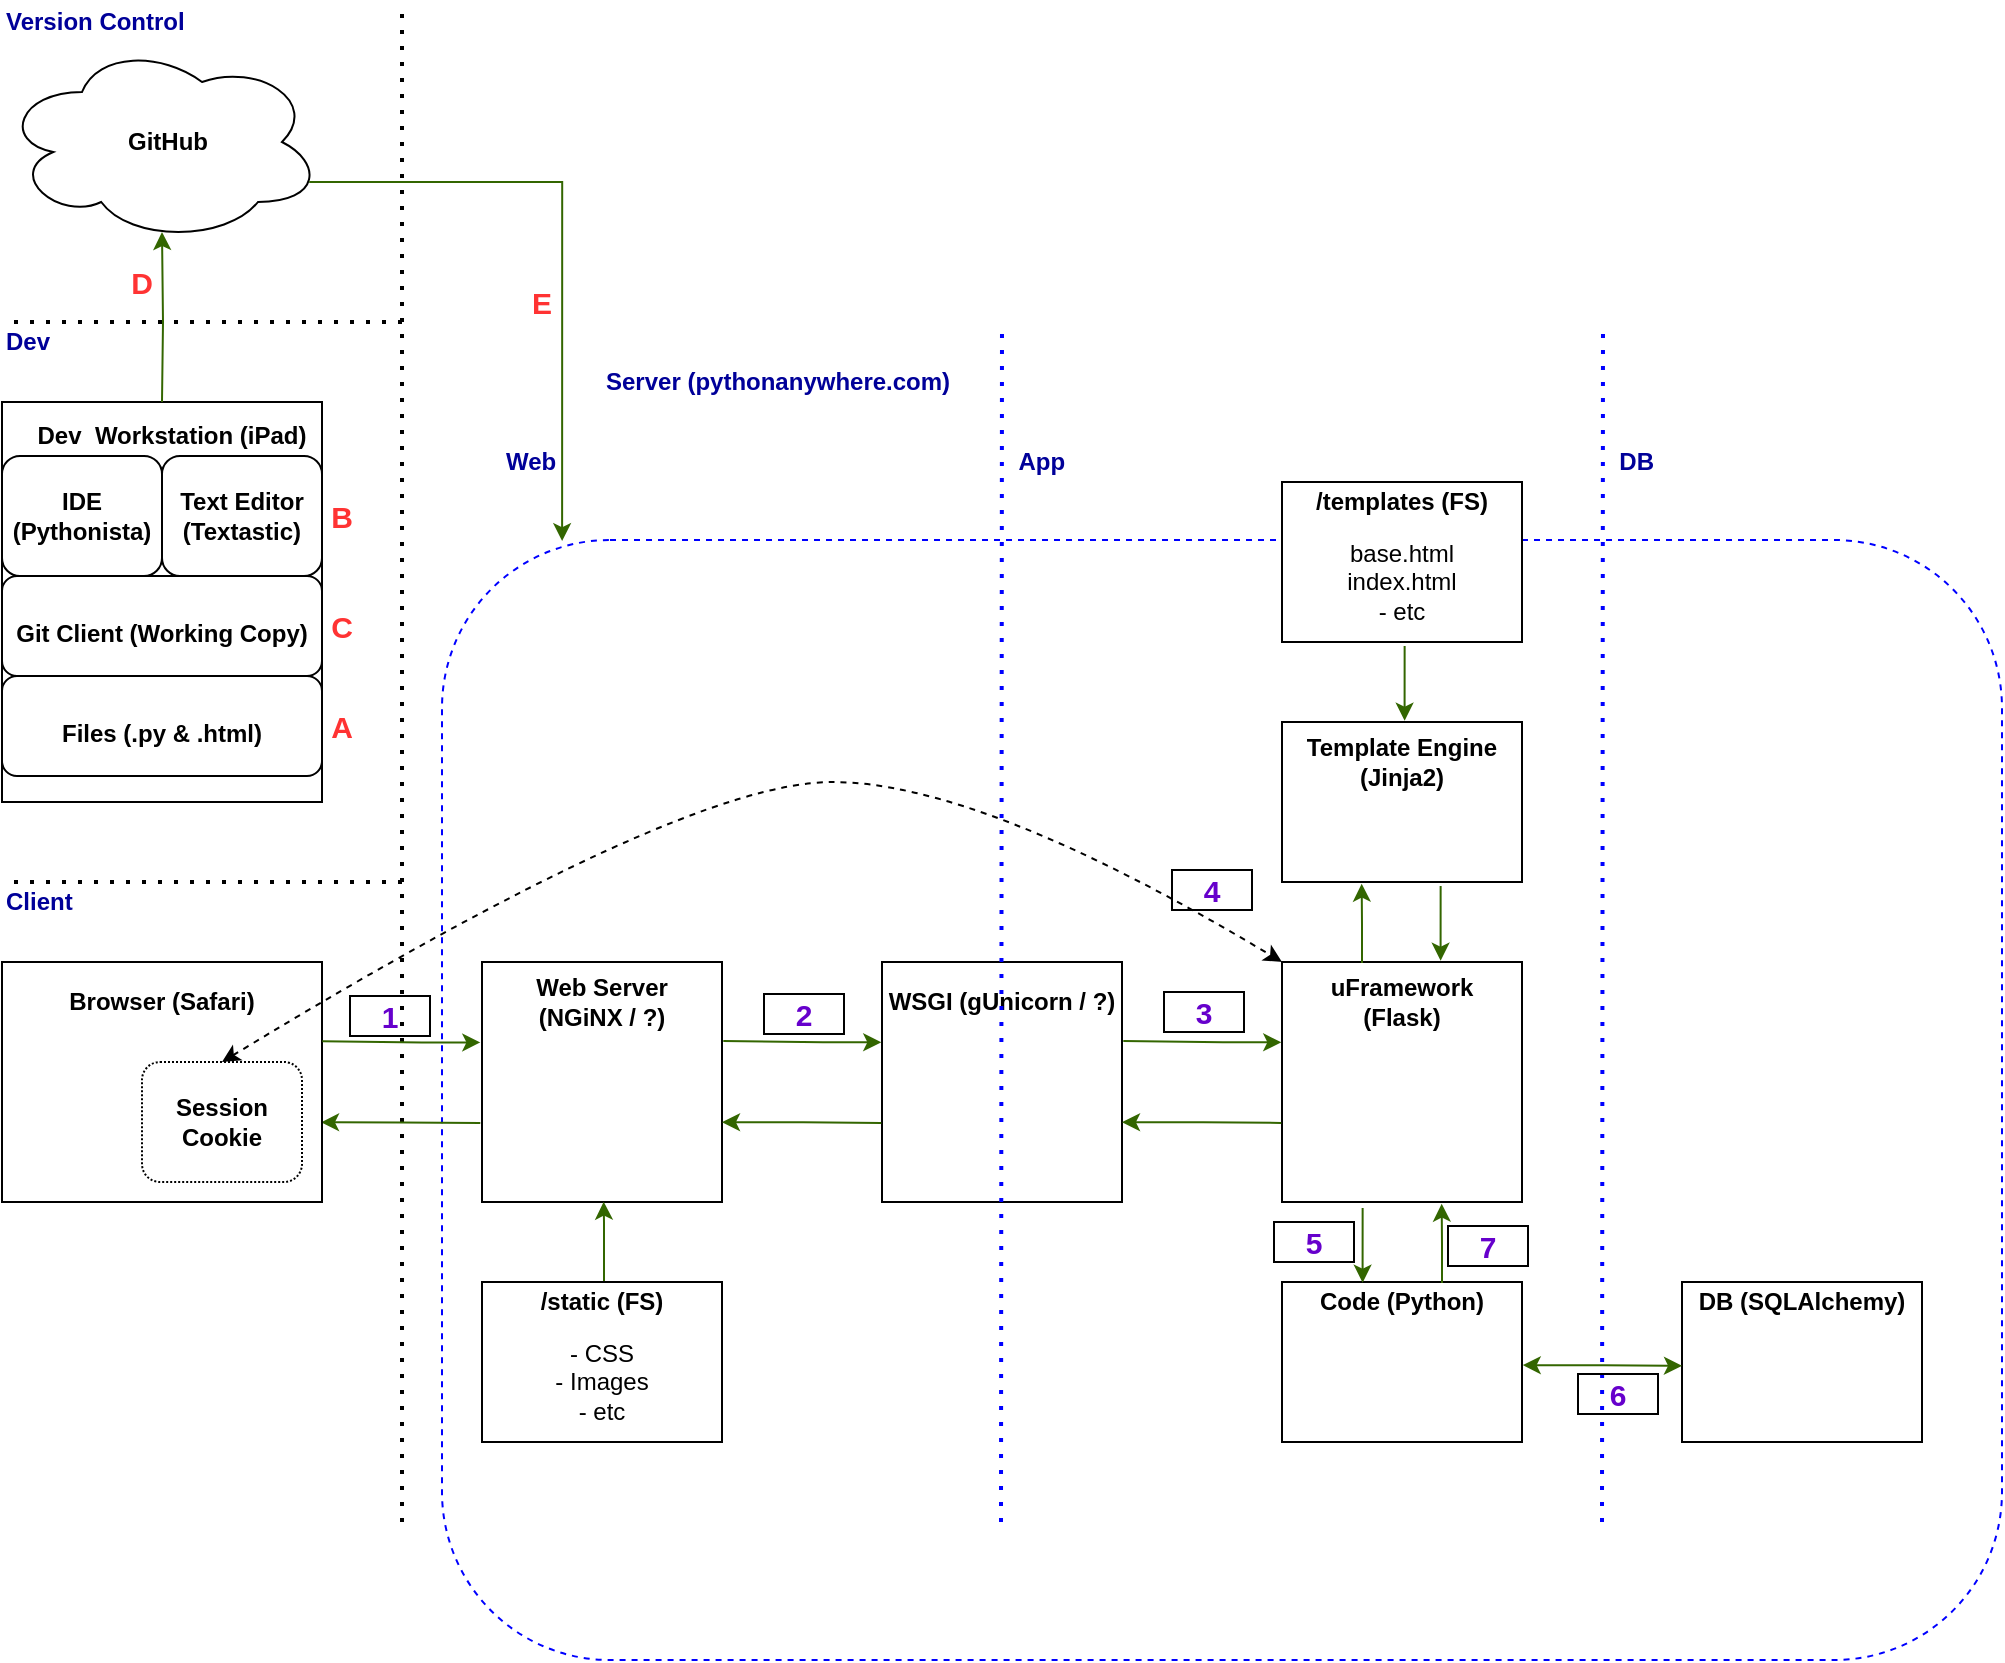 <mxfile version="13.9.7" type="github">
  <diagram id="kgpKYQtTHZ0yAKxKKP6v" name="Page-1">
    <mxGraphModel dx="868" dy="742" grid="1" gridSize="10" guides="1" tooltips="1" connect="1" arrows="1" fold="1" page="1" pageScale="1" pageWidth="1100" pageHeight="850" math="0" shadow="0">
      <root>
        <mxCell id="0" />
        <mxCell id="1" parent="0" />
        <mxCell id="1D7lp2rWRmWPoldJIbJy-1" value="" style="rounded=1;whiteSpace=wrap;html=1;fillColor=none;dashed=1;strokeColor=#0000FF;" parent="1" vertex="1">
          <mxGeometry x="260" y="309" width="780" height="560" as="geometry" />
        </mxCell>
        <mxCell id="kP34SKrH4v_GNEErMYQn-1" value="" style="endArrow=none;dashed=1;html=1;dashPattern=1 3;strokeWidth=2;" parent="1" edge="1">
          <mxGeometry width="50" height="50" relative="1" as="geometry">
            <mxPoint x="240" y="800" as="sourcePoint" />
            <mxPoint x="240" y="40" as="targetPoint" />
          </mxGeometry>
        </mxCell>
        <mxCell id="kP34SKrH4v_GNEErMYQn-3" value="" style="rounded=0;whiteSpace=wrap;html=1;" parent="1" vertex="1">
          <mxGeometry x="40" y="240" width="160" height="200" as="geometry" />
        </mxCell>
        <mxCell id="5Lj5Pk4YFnlyCgKd_7wy-2" style="edgeStyle=orthogonalEdgeStyle;rounded=0;orthogonalLoop=1;jettySize=auto;html=1;exitX=0.997;exitY=0.668;exitDx=0;exitDy=0;entryX=-0.007;entryY=0.671;entryDx=0;entryDy=0;exitPerimeter=0;entryPerimeter=0;strokeColor=#336600;startArrow=classic;startFill=1;endArrow=none;endFill=0;" parent="1" source="kP34SKrH4v_GNEErMYQn-9" target="1D7lp2rWRmWPoldJIbJy-8" edge="1">
          <mxGeometry relative="1" as="geometry">
            <mxPoint x="200" y="603" as="sourcePoint" />
            <mxPoint x="280" y="603" as="targetPoint" />
            <Array as="points">
              <mxPoint x="240" y="600" />
            </Array>
          </mxGeometry>
        </mxCell>
        <mxCell id="kP34SKrH4v_GNEErMYQn-9" value="" style="rounded=0;whiteSpace=wrap;html=1;" parent="1" vertex="1">
          <mxGeometry x="40" y="520" width="160" height="120" as="geometry" />
        </mxCell>
        <mxCell id="kP34SKrH4v_GNEErMYQn-10" value="" style="rounded=1;whiteSpace=wrap;html=1;" parent="1" vertex="1">
          <mxGeometry x="40" y="327" width="160" height="50" as="geometry" />
        </mxCell>
        <mxCell id="kP34SKrH4v_GNEErMYQn-11" value="" style="rounded=1;whiteSpace=wrap;html=1;" parent="1" vertex="1">
          <mxGeometry x="40" y="267" width="80" height="60" as="geometry" />
        </mxCell>
        <mxCell id="kP34SKrH4v_GNEErMYQn-13" value="" style="rounded=1;whiteSpace=wrap;html=1;" parent="1" vertex="1">
          <mxGeometry x="120" y="267" width="80" height="60" as="geometry" />
        </mxCell>
        <mxCell id="kP34SKrH4v_GNEErMYQn-4" value="Browser (Safari)" style="text;html=1;strokeColor=none;fillColor=none;align=center;verticalAlign=middle;whiteSpace=wrap;rounded=0;fontStyle=1" parent="1" vertex="1">
          <mxGeometry x="40" y="530" width="160" height="20" as="geometry" />
        </mxCell>
        <mxCell id="kP34SKrH4v_GNEErMYQn-14" value="Dev &amp;nbsp;Workstation (iPad)" style="text;html=1;strokeColor=none;fillColor=none;align=center;verticalAlign=middle;whiteSpace=wrap;rounded=0;fontStyle=1" parent="1" vertex="1">
          <mxGeometry x="50" y="247" width="150" height="20" as="geometry" />
        </mxCell>
        <mxCell id="kP34SKrH4v_GNEErMYQn-15" value="Git Client (Working Copy)" style="text;html=1;strokeColor=none;fillColor=none;align=center;verticalAlign=middle;whiteSpace=wrap;rounded=0;fontStyle=1" parent="1" vertex="1">
          <mxGeometry x="40" y="346" width="160" height="20" as="geometry" />
        </mxCell>
        <mxCell id="kP34SKrH4v_GNEErMYQn-17" value="IDE&lt;br&gt;(Pythonista)" style="text;html=1;strokeColor=none;fillColor=none;align=center;verticalAlign=middle;whiteSpace=wrap;rounded=0;fontStyle=1" parent="1" vertex="1">
          <mxGeometry x="40" y="287" width="80" height="20" as="geometry" />
        </mxCell>
        <mxCell id="kP34SKrH4v_GNEErMYQn-18" value="Text Editor&lt;br&gt;(Textastic)" style="text;html=1;strokeColor=none;fillColor=none;align=center;verticalAlign=middle;whiteSpace=wrap;rounded=0;fontStyle=1" parent="1" vertex="1">
          <mxGeometry x="120" y="287" width="80" height="20" as="geometry" />
        </mxCell>
        <mxCell id="kP34SKrH4v_GNEErMYQn-19" value="" style="rounded=1;whiteSpace=wrap;html=1;" parent="1" vertex="1">
          <mxGeometry x="40" y="377" width="160" height="50" as="geometry" />
        </mxCell>
        <mxCell id="kP34SKrH4v_GNEErMYQn-20" value="Files (.py &amp;amp; .html)" style="text;html=1;strokeColor=none;fillColor=none;align=center;verticalAlign=middle;whiteSpace=wrap;rounded=0;fontStyle=1" parent="1" vertex="1">
          <mxGeometry x="40" y="396" width="160" height="20" as="geometry" />
        </mxCell>
        <mxCell id="kP34SKrH4v_GNEErMYQn-21" value="" style="ellipse;shape=cloud;whiteSpace=wrap;html=1;" parent="1" vertex="1">
          <mxGeometry x="40" y="60" width="160" height="100" as="geometry" />
        </mxCell>
        <mxCell id="kP34SKrH4v_GNEErMYQn-23" value="GitHub" style="text;html=1;strokeColor=none;fillColor=none;align=center;verticalAlign=middle;whiteSpace=wrap;rounded=0;fontStyle=1" parent="1" vertex="1">
          <mxGeometry x="46" y="100" width="154" height="20" as="geometry" />
        </mxCell>
        <mxCell id="kP34SKrH4v_GNEErMYQn-24" value="" style="endArrow=none;dashed=1;html=1;dashPattern=1 3;strokeWidth=2;" parent="1" edge="1">
          <mxGeometry width="50" height="50" relative="1" as="geometry">
            <mxPoint x="240" y="200" as="sourcePoint" />
            <mxPoint x="40" y="200" as="targetPoint" />
          </mxGeometry>
        </mxCell>
        <mxCell id="kP34SKrH4v_GNEErMYQn-25" value="" style="endArrow=none;dashed=1;html=1;dashPattern=1 3;strokeWidth=2;" parent="1" edge="1">
          <mxGeometry width="50" height="50" relative="1" as="geometry">
            <mxPoint x="240" y="480" as="sourcePoint" />
            <mxPoint x="40" y="480" as="targetPoint" />
          </mxGeometry>
        </mxCell>
        <mxCell id="kP34SKrH4v_GNEErMYQn-26" value="Client" style="text;html=1;strokeColor=none;fillColor=none;align=left;verticalAlign=middle;whiteSpace=wrap;rounded=0;fontStyle=1;fontColor=#000099;" parent="1" vertex="1">
          <mxGeometry x="40" y="480" width="120" height="20" as="geometry" />
        </mxCell>
        <mxCell id="kP34SKrH4v_GNEErMYQn-27" value="Dev" style="text;html=1;strokeColor=none;fillColor=none;align=left;verticalAlign=middle;whiteSpace=wrap;rounded=0;fontStyle=1;fontColor=#000099;" parent="1" vertex="1">
          <mxGeometry x="40" y="200" width="120" height="20" as="geometry" />
        </mxCell>
        <mxCell id="kP34SKrH4v_GNEErMYQn-28" value="Version Control" style="text;html=1;strokeColor=none;fillColor=none;align=left;verticalAlign=middle;whiteSpace=wrap;rounded=0;fontStyle=1;fontColor=#000099;" parent="1" vertex="1">
          <mxGeometry x="40" y="40" width="120" height="20" as="geometry" />
        </mxCell>
        <mxCell id="1D7lp2rWRmWPoldJIbJy-2" value="Server (pythonanywhere.com)" style="text;html=1;strokeColor=none;fillColor=none;align=left;verticalAlign=middle;whiteSpace=wrap;rounded=0;fontStyle=1;fontColor=#000099;" parent="1" vertex="1">
          <mxGeometry x="340" y="220" width="270" height="20" as="geometry" />
        </mxCell>
        <mxCell id="1D7lp2rWRmWPoldJIbJy-3" value="" style="rounded=0;whiteSpace=wrap;html=1;" parent="1" vertex="1">
          <mxGeometry x="280" y="680" width="120" height="80" as="geometry" />
        </mxCell>
        <mxCell id="1D7lp2rWRmWPoldJIbJy-4" value="/static (FS)" style="text;html=1;strokeColor=none;fillColor=none;align=center;verticalAlign=middle;whiteSpace=wrap;rounded=0;fontStyle=1" parent="1" vertex="1">
          <mxGeometry x="280" y="680" width="120" height="20" as="geometry" />
        </mxCell>
        <mxCell id="1D7lp2rWRmWPoldJIbJy-5" value="&lt;span style=&quot;font-weight: normal&quot;&gt;- CSS&lt;br&gt;- Images&lt;br&gt;- etc&lt;/span&gt;" style="text;html=1;strokeColor=none;fillColor=none;align=center;verticalAlign=middle;whiteSpace=wrap;rounded=0;fontStyle=1" parent="1" vertex="1">
          <mxGeometry x="280" y="700" width="120" height="60" as="geometry" />
        </mxCell>
        <mxCell id="1D7lp2rWRmWPoldJIbJy-8" value="" style="rounded=0;whiteSpace=wrap;html=1;" parent="1" vertex="1">
          <mxGeometry x="280" y="520" width="120" height="120" as="geometry" />
        </mxCell>
        <mxCell id="1D7lp2rWRmWPoldJIbJy-9" value="Web Server&lt;br&gt;(NGiNX / ?)" style="text;html=1;strokeColor=none;fillColor=none;align=center;verticalAlign=middle;whiteSpace=wrap;rounded=0;fontStyle=1" parent="1" vertex="1">
          <mxGeometry x="280" y="530" width="120" height="20" as="geometry" />
        </mxCell>
        <mxCell id="1D7lp2rWRmWPoldJIbJy-10" value="" style="rounded=0;whiteSpace=wrap;html=1;" parent="1" vertex="1">
          <mxGeometry x="480" y="520" width="120" height="120" as="geometry" />
        </mxCell>
        <mxCell id="1D7lp2rWRmWPoldJIbJy-11" value="WSGI (gUnicorn / ?)" style="text;html=1;strokeColor=none;fillColor=none;align=center;verticalAlign=middle;whiteSpace=wrap;rounded=0;fontStyle=1" parent="1" vertex="1">
          <mxGeometry x="480" y="530" width="120" height="20" as="geometry" />
        </mxCell>
        <mxCell id="1D7lp2rWRmWPoldJIbJy-12" value="" style="rounded=0;whiteSpace=wrap;html=1;" parent="1" vertex="1">
          <mxGeometry x="680" y="520" width="120" height="120" as="geometry" />
        </mxCell>
        <mxCell id="1D7lp2rWRmWPoldJIbJy-13" value="uFramework&lt;br&gt;(Flask)" style="text;html=1;strokeColor=none;fillColor=none;align=center;verticalAlign=middle;whiteSpace=wrap;rounded=0;fontStyle=1" parent="1" vertex="1">
          <mxGeometry x="680" y="530" width="120" height="20" as="geometry" />
        </mxCell>
        <mxCell id="1D7lp2rWRmWPoldJIbJy-17" value="" style="endArrow=none;dashed=1;html=1;dashPattern=1 3;strokeWidth=2;strokeColor=#0000FF;" parent="1" edge="1">
          <mxGeometry width="50" height="50" relative="1" as="geometry">
            <mxPoint x="539.5" y="800" as="sourcePoint" />
            <mxPoint x="540" y="200" as="targetPoint" />
          </mxGeometry>
        </mxCell>
        <mxCell id="1D7lp2rWRmWPoldJIbJy-18" value="Web" style="text;html=1;strokeColor=none;fillColor=none;align=left;verticalAlign=middle;whiteSpace=wrap;rounded=0;fontStyle=1;fontColor=#000099;" parent="1" vertex="1">
          <mxGeometry x="290" y="260" width="120" height="20" as="geometry" />
        </mxCell>
        <mxCell id="XjJIb6_F2YwHUvGka_Cs-3" value="" style="rounded=0;whiteSpace=wrap;html=1;" parent="1" vertex="1">
          <mxGeometry x="680" y="680" width="120" height="80" as="geometry" />
        </mxCell>
        <mxCell id="XjJIb6_F2YwHUvGka_Cs-4" value="Code (Python)" style="text;html=1;strokeColor=none;fillColor=none;align=center;verticalAlign=middle;whiteSpace=wrap;rounded=0;fontStyle=1" parent="1" vertex="1">
          <mxGeometry x="680" y="680" width="120" height="20" as="geometry" />
        </mxCell>
        <mxCell id="XjJIb6_F2YwHUvGka_Cs-6" value="" style="rounded=0;whiteSpace=wrap;html=1;" parent="1" vertex="1">
          <mxGeometry x="880" y="680" width="120" height="80" as="geometry" />
        </mxCell>
        <mxCell id="XjJIb6_F2YwHUvGka_Cs-7" value="DB (SQLAlchemy)" style="text;html=1;strokeColor=none;fillColor=none;align=center;verticalAlign=middle;whiteSpace=wrap;rounded=0;fontStyle=1" parent="1" vertex="1">
          <mxGeometry x="880" y="680" width="120" height="20" as="geometry" />
        </mxCell>
        <mxCell id="XjJIb6_F2YwHUvGka_Cs-8" value="" style="rounded=0;whiteSpace=wrap;html=1;" parent="1" vertex="1">
          <mxGeometry x="680" y="400" width="120" height="80" as="geometry" />
        </mxCell>
        <mxCell id="XjJIb6_F2YwHUvGka_Cs-9" value="Template Engine&lt;br&gt;(Jinja2)" style="text;html=1;strokeColor=none;fillColor=none;align=center;verticalAlign=middle;whiteSpace=wrap;rounded=0;fontStyle=1" parent="1" vertex="1">
          <mxGeometry x="680" y="400" width="120" height="40" as="geometry" />
        </mxCell>
        <mxCell id="XjJIb6_F2YwHUvGka_Cs-10" value="" style="rounded=0;whiteSpace=wrap;html=1;" parent="1" vertex="1">
          <mxGeometry x="680" y="280" width="120" height="80" as="geometry" />
        </mxCell>
        <mxCell id="XjJIb6_F2YwHUvGka_Cs-11" value="/templates (FS)" style="text;html=1;strokeColor=none;fillColor=none;align=center;verticalAlign=middle;whiteSpace=wrap;rounded=0;fontStyle=1" parent="1" vertex="1">
          <mxGeometry x="680" y="280" width="120" height="20" as="geometry" />
        </mxCell>
        <mxCell id="XjJIb6_F2YwHUvGka_Cs-12" value="&lt;span style=&quot;font-weight: normal&quot;&gt;base.html&lt;br&gt;index.html&lt;br&gt;- etc&lt;/span&gt;" style="text;html=1;strokeColor=none;fillColor=none;align=center;verticalAlign=middle;whiteSpace=wrap;rounded=0;fontStyle=1" parent="1" vertex="1">
          <mxGeometry x="680" y="300" width="120" height="60" as="geometry" />
        </mxCell>
        <mxCell id="XjJIb6_F2YwHUvGka_Cs-15" value="" style="endArrow=none;dashed=1;html=1;dashPattern=1 3;strokeWidth=2;strokeColor=#0000FF;" parent="1" edge="1">
          <mxGeometry width="50" height="50" relative="1" as="geometry">
            <mxPoint x="840" y="800" as="sourcePoint" />
            <mxPoint x="840.5" y="200" as="targetPoint" />
          </mxGeometry>
        </mxCell>
        <mxCell id="XjJIb6_F2YwHUvGka_Cs-16" value="&amp;nbsp; DB" style="text;html=1;strokeColor=none;fillColor=none;align=left;verticalAlign=middle;whiteSpace=wrap;rounded=0;fontStyle=1;fontColor=#000099;" parent="1" vertex="1">
          <mxGeometry x="840" y="260" width="120" height="20" as="geometry" />
        </mxCell>
        <mxCell id="XjJIb6_F2YwHUvGka_Cs-19" value="&amp;nbsp; App" style="text;html=1;strokeColor=none;fillColor=none;align=left;verticalAlign=middle;whiteSpace=wrap;rounded=0;fontStyle=1;fontColor=#000099;" parent="1" vertex="1">
          <mxGeometry x="540" y="260" width="120" height="20" as="geometry" />
        </mxCell>
        <mxCell id="5Lj5Pk4YFnlyCgKd_7wy-8" style="edgeStyle=orthogonalEdgeStyle;rounded=0;orthogonalLoop=1;jettySize=auto;html=1;exitX=-0.007;exitY=0.335;exitDx=0;exitDy=0;exitPerimeter=0;entryX=1.001;entryY=0.33;entryDx=0;entryDy=0;entryPerimeter=0;strokeColor=#336600;startArrow=classic;startFill=1;endArrow=none;endFill=0;" parent="1" source="1D7lp2rWRmWPoldJIbJy-8" target="kP34SKrH4v_GNEErMYQn-9" edge="1">
          <mxGeometry relative="1" as="geometry">
            <mxPoint x="209.52" y="610.16" as="sourcePoint" />
            <mxPoint x="210" y="560" as="targetPoint" />
            <Array as="points">
              <mxPoint x="250" y="560" />
            </Array>
          </mxGeometry>
        </mxCell>
        <mxCell id="5Lj5Pk4YFnlyCgKd_7wy-9" style="edgeStyle=orthogonalEdgeStyle;rounded=0;orthogonalLoop=1;jettySize=auto;html=1;exitX=0.997;exitY=0.668;exitDx=0;exitDy=0;entryX=-0.007;entryY=0.671;entryDx=0;entryDy=0;exitPerimeter=0;entryPerimeter=0;strokeColor=#336600;startArrow=classic;startFill=1;endArrow=none;endFill=0;" parent="1" edge="1">
          <mxGeometry relative="1" as="geometry">
            <mxPoint x="400" y="600.1" as="sourcePoint" />
            <mxPoint x="479.64" y="600.46" as="targetPoint" />
            <Array as="points">
              <mxPoint x="440.48" y="599.94" />
            </Array>
          </mxGeometry>
        </mxCell>
        <mxCell id="5Lj5Pk4YFnlyCgKd_7wy-10" style="edgeStyle=orthogonalEdgeStyle;rounded=0;orthogonalLoop=1;jettySize=auto;html=1;exitX=-0.007;exitY=0.335;exitDx=0;exitDy=0;exitPerimeter=0;entryX=1.001;entryY=0.33;entryDx=0;entryDy=0;entryPerimeter=0;strokeColor=#336600;startArrow=classic;startFill=1;endArrow=none;endFill=0;" parent="1" edge="1">
          <mxGeometry relative="1" as="geometry">
            <mxPoint x="479.64" y="560.14" as="sourcePoint" />
            <mxPoint x="400.64" y="559.54" as="targetPoint" />
            <Array as="points">
              <mxPoint x="450.48" y="559.94" />
            </Array>
          </mxGeometry>
        </mxCell>
        <mxCell id="5Lj5Pk4YFnlyCgKd_7wy-11" style="edgeStyle=orthogonalEdgeStyle;rounded=0;orthogonalLoop=1;jettySize=auto;html=1;exitX=0.997;exitY=0.668;exitDx=0;exitDy=0;entryX=-0.007;entryY=0.671;entryDx=0;entryDy=0;exitPerimeter=0;entryPerimeter=0;strokeColor=#336600;startArrow=classic;startFill=1;endArrow=none;endFill=0;" parent="1" edge="1">
          <mxGeometry relative="1" as="geometry">
            <mxPoint x="600" y="600.1" as="sourcePoint" />
            <mxPoint x="679.64" y="600.46" as="targetPoint" />
            <Array as="points">
              <mxPoint x="640.48" y="599.94" />
            </Array>
          </mxGeometry>
        </mxCell>
        <mxCell id="5Lj5Pk4YFnlyCgKd_7wy-12" style="edgeStyle=orthogonalEdgeStyle;rounded=0;orthogonalLoop=1;jettySize=auto;html=1;exitX=-0.007;exitY=0.335;exitDx=0;exitDy=0;exitPerimeter=0;entryX=1.001;entryY=0.33;entryDx=0;entryDy=0;entryPerimeter=0;strokeColor=#336600;startArrow=classic;startFill=1;endArrow=none;endFill=0;" parent="1" edge="1">
          <mxGeometry relative="1" as="geometry">
            <mxPoint x="679.64" y="560.14" as="sourcePoint" />
            <mxPoint x="600.64" y="559.54" as="targetPoint" />
            <Array as="points">
              <mxPoint x="650.48" y="559.94" />
            </Array>
          </mxGeometry>
        </mxCell>
        <mxCell id="5Lj5Pk4YFnlyCgKd_7wy-14" style="edgeStyle=orthogonalEdgeStyle;rounded=0;orthogonalLoop=1;jettySize=auto;html=1;exitX=0.997;exitY=0.668;exitDx=0;exitDy=0;entryX=-0.007;entryY=0.671;entryDx=0;entryDy=0;exitPerimeter=0;entryPerimeter=0;strokeColor=#336600;startArrow=classic;startFill=1;endArrow=classic;endFill=1;" parent="1" edge="1">
          <mxGeometry relative="1" as="geometry">
            <mxPoint x="800.36" y="721.56" as="sourcePoint" />
            <mxPoint x="880.0" y="721.92" as="targetPoint" />
            <Array as="points">
              <mxPoint x="840.84" y="721.4" />
            </Array>
          </mxGeometry>
        </mxCell>
        <mxCell id="5Lj5Pk4YFnlyCgKd_7wy-17" style="edgeStyle=orthogonalEdgeStyle;rounded=0;orthogonalLoop=1;jettySize=auto;html=1;exitX=0.997;exitY=0.668;exitDx=0;exitDy=0;entryX=0.128;entryY=0.714;entryDx=0;entryDy=0;exitPerimeter=0;entryPerimeter=0;strokeColor=#336600;" parent="1" edge="1">
          <mxGeometry relative="1" as="geometry">
            <mxPoint x="341" y="679.5" as="sourcePoint" />
            <mxPoint x="340.84" y="639.84" as="targetPoint" />
            <Array as="points">
              <mxPoint x="341" y="650" />
              <mxPoint x="341" y="650" />
            </Array>
          </mxGeometry>
        </mxCell>
        <mxCell id="5Lj5Pk4YFnlyCgKd_7wy-21" style="edgeStyle=orthogonalEdgeStyle;rounded=0;orthogonalLoop=1;jettySize=auto;html=1;exitX=0.997;exitY=0.668;exitDx=0;exitDy=0;entryX=0.128;entryY=0.714;entryDx=0;entryDy=0;exitPerimeter=0;entryPerimeter=0;strokeColor=#336600;" parent="1" edge="1">
          <mxGeometry relative="1" as="geometry">
            <mxPoint x="760" y="680.5" as="sourcePoint" />
            <mxPoint x="759.84" y="640.84" as="targetPoint" />
            <Array as="points">
              <mxPoint x="760" y="661" />
              <mxPoint x="760" y="661" />
            </Array>
          </mxGeometry>
        </mxCell>
        <mxCell id="5Lj5Pk4YFnlyCgKd_7wy-22" style="edgeStyle=orthogonalEdgeStyle;rounded=0;orthogonalLoop=1;jettySize=auto;html=1;exitX=0.336;exitY=1.017;exitDx=0;exitDy=0;exitPerimeter=0;strokeColor=#336600;entryX=0.336;entryY=-0.033;entryDx=0;entryDy=0;entryPerimeter=0;" parent="1" edge="1">
          <mxGeometry relative="1" as="geometry">
            <mxPoint x="720.32" y="643.04" as="sourcePoint" />
            <mxPoint x="720.32" y="680.34" as="targetPoint" />
            <Array as="points">
              <mxPoint x="720" y="671" />
              <mxPoint x="720" y="671" />
            </Array>
          </mxGeometry>
        </mxCell>
        <mxCell id="5Lj5Pk4YFnlyCgKd_7wy-23" style="edgeStyle=orthogonalEdgeStyle;rounded=0;orthogonalLoop=1;jettySize=auto;html=1;exitX=0.997;exitY=0.668;exitDx=0;exitDy=0;entryX=0.128;entryY=0.714;entryDx=0;entryDy=0;exitPerimeter=0;entryPerimeter=0;strokeColor=#336600;" parent="1" edge="1">
          <mxGeometry relative="1" as="geometry">
            <mxPoint x="720" y="520.5" as="sourcePoint" />
            <mxPoint x="719.84" y="480.84" as="targetPoint" />
            <Array as="points">
              <mxPoint x="720" y="501" />
              <mxPoint x="720" y="501" />
            </Array>
          </mxGeometry>
        </mxCell>
        <mxCell id="5Lj5Pk4YFnlyCgKd_7wy-25" style="edgeStyle=orthogonalEdgeStyle;rounded=0;orthogonalLoop=1;jettySize=auto;html=1;exitX=0.336;exitY=1.017;exitDx=0;exitDy=0;exitPerimeter=0;strokeColor=#336600;entryX=0.336;entryY=-0.033;entryDx=0;entryDy=0;entryPerimeter=0;" parent="1" edge="1">
          <mxGeometry relative="1" as="geometry">
            <mxPoint x="759.32" y="482.04" as="sourcePoint" />
            <mxPoint x="759.32" y="519.34" as="targetPoint" />
            <Array as="points">
              <mxPoint x="759" y="510" />
              <mxPoint x="759" y="510" />
            </Array>
          </mxGeometry>
        </mxCell>
        <mxCell id="5Lj5Pk4YFnlyCgKd_7wy-27" style="edgeStyle=orthogonalEdgeStyle;rounded=0;orthogonalLoop=1;jettySize=auto;html=1;exitX=0.336;exitY=1.017;exitDx=0;exitDy=0;exitPerimeter=0;strokeColor=#336600;entryX=0.336;entryY=-0.033;entryDx=0;entryDy=0;entryPerimeter=0;" parent="1" edge="1">
          <mxGeometry relative="1" as="geometry">
            <mxPoint x="741.32" y="362.04" as="sourcePoint" />
            <mxPoint x="741.32" y="399.34" as="targetPoint" />
            <Array as="points">
              <mxPoint x="741" y="390" />
              <mxPoint x="741" y="390" />
            </Array>
          </mxGeometry>
        </mxCell>
        <mxCell id="9JrKhK4K6JrjBqXeKL0m-1" style="edgeStyle=orthogonalEdgeStyle;rounded=0;orthogonalLoop=1;jettySize=auto;html=1;strokeColor=#336600;entryX=0.5;entryY=0.95;entryDx=0;entryDy=0;entryPerimeter=0;" parent="1" target="kP34SKrH4v_GNEErMYQn-21" edge="1">
          <mxGeometry relative="1" as="geometry">
            <mxPoint x="120" y="240" as="sourcePoint" />
            <mxPoint x="120" y="160" as="targetPoint" />
            <Array as="points" />
          </mxGeometry>
        </mxCell>
        <mxCell id="9JrKhK4K6JrjBqXeKL0m-2" style="edgeStyle=orthogonalEdgeStyle;rounded=0;orthogonalLoop=1;jettySize=auto;html=1;strokeColor=#336600;exitX=0.96;exitY=0.7;exitDx=0;exitDy=0;exitPerimeter=0;entryX=0.077;entryY=0.001;entryDx=0;entryDy=0;entryPerimeter=0;" parent="1" source="kP34SKrH4v_GNEErMYQn-21" target="1D7lp2rWRmWPoldJIbJy-1" edge="1">
          <mxGeometry relative="1" as="geometry">
            <mxPoint x="270" y="220" as="sourcePoint" />
            <mxPoint x="280" y="220" as="targetPoint" />
            <Array as="points" />
          </mxGeometry>
        </mxCell>
        <mxCell id="9JrKhK4K6JrjBqXeKL0m-3" value="A" style="text;html=1;strokeColor=none;fillColor=none;align=center;verticalAlign=middle;whiteSpace=wrap;rounded=0;fontSize=15;fontColor=#FF3333;fontStyle=1" parent="1" vertex="1">
          <mxGeometry x="190" y="392" width="40" height="20" as="geometry" />
        </mxCell>
        <mxCell id="9JrKhK4K6JrjBqXeKL0m-5" value="B" style="text;html=1;strokeColor=none;fillColor=none;align=center;verticalAlign=middle;whiteSpace=wrap;rounded=0;fontSize=15;fontColor=#FF3333;fontStyle=1" parent="1" vertex="1">
          <mxGeometry x="190" y="287" width="40" height="20" as="geometry" />
        </mxCell>
        <mxCell id="9JrKhK4K6JrjBqXeKL0m-6" value="C" style="text;html=1;strokeColor=none;fillColor=none;align=center;verticalAlign=middle;whiteSpace=wrap;rounded=0;fontSize=15;fontColor=#FF3333;fontStyle=1" parent="1" vertex="1">
          <mxGeometry x="190" y="342" width="40" height="20" as="geometry" />
        </mxCell>
        <mxCell id="9JrKhK4K6JrjBqXeKL0m-7" value="D" style="text;html=1;strokeColor=none;fillColor=none;align=center;verticalAlign=middle;whiteSpace=wrap;rounded=0;fontSize=15;fontColor=#FF3333;fontStyle=1" parent="1" vertex="1">
          <mxGeometry x="90" y="170" width="40" height="20" as="geometry" />
        </mxCell>
        <mxCell id="9JrKhK4K6JrjBqXeKL0m-11" value="E" style="text;html=1;strokeColor=none;fillColor=none;align=center;verticalAlign=middle;whiteSpace=wrap;rounded=0;fontSize=15;fontColor=#FF3333;fontStyle=1" parent="1" vertex="1">
          <mxGeometry x="290" y="180" width="40" height="20" as="geometry" />
        </mxCell>
        <mxCell id="_v3lYL0fItY1CTd2aFTJ-1" value="" style="rounded=1;whiteSpace=wrap;html=1;dashed=1;dashPattern=1 1;" vertex="1" parent="1">
          <mxGeometry x="110" y="570" width="80" height="60" as="geometry" />
        </mxCell>
        <mxCell id="_v3lYL0fItY1CTd2aFTJ-2" value="Session&lt;br&gt;Cookie" style="text;html=1;strokeColor=none;fillColor=none;align=center;verticalAlign=middle;whiteSpace=wrap;rounded=0;fontStyle=1" vertex="1" parent="1">
          <mxGeometry x="110" y="590" width="80" height="20" as="geometry" />
        </mxCell>
        <mxCell id="_v3lYL0fItY1CTd2aFTJ-3" value="" style="curved=1;endArrow=classic;html=1;exitX=0.5;exitY=0;exitDx=0;exitDy=0;entryX=0;entryY=0;entryDx=0;entryDy=0;dashed=1;startArrow=classic;startFill=1;" edge="1" parent="1" source="_v3lYL0fItY1CTd2aFTJ-1" target="1D7lp2rWRmWPoldJIbJy-12">
          <mxGeometry width="50" height="50" relative="1" as="geometry">
            <mxPoint x="420" y="500" as="sourcePoint" />
            <mxPoint x="470" y="450" as="targetPoint" />
            <Array as="points">
              <mxPoint x="380" y="430" />
              <mxPoint x="530" y="430" />
            </Array>
          </mxGeometry>
        </mxCell>
        <mxCell id="_v3lYL0fItY1CTd2aFTJ-4" value="2" style="text;html=1;fillColor=none;align=center;verticalAlign=middle;whiteSpace=wrap;rounded=0;fontSize=15;fontStyle=1;fontColor=#6600CC;strokeColor=#000000;" vertex="1" parent="1">
          <mxGeometry x="421" y="536" width="40" height="20" as="geometry" />
        </mxCell>
        <mxCell id="_v3lYL0fItY1CTd2aFTJ-10" value="1" style="text;html=1;fillColor=none;align=center;verticalAlign=middle;whiteSpace=wrap;rounded=0;fontSize=15;fontStyle=1;fontColor=#6600CC;strokeColor=#000000;" vertex="1" parent="1">
          <mxGeometry x="214" y="537" width="40" height="20" as="geometry" />
        </mxCell>
        <mxCell id="_v3lYL0fItY1CTd2aFTJ-12" value="3" style="text;html=1;fillColor=none;align=center;verticalAlign=middle;whiteSpace=wrap;rounded=0;fontSize=15;fontStyle=1;fontColor=#6600CC;strokeColor=#000000;" vertex="1" parent="1">
          <mxGeometry x="621" y="535" width="40" height="20" as="geometry" />
        </mxCell>
        <mxCell id="_v3lYL0fItY1CTd2aFTJ-14" value="4" style="text;html=1;fillColor=none;align=center;verticalAlign=middle;whiteSpace=wrap;rounded=0;fontSize=15;fontStyle=1;fontColor=#6600CC;strokeColor=#000000;" vertex="1" parent="1">
          <mxGeometry x="625" y="474" width="40" height="20" as="geometry" />
        </mxCell>
        <mxCell id="_v3lYL0fItY1CTd2aFTJ-15" value="5" style="text;html=1;fillColor=none;align=center;verticalAlign=middle;whiteSpace=wrap;rounded=0;fontSize=15;fontStyle=1;fontColor=#6600CC;strokeColor=#000000;" vertex="1" parent="1">
          <mxGeometry x="676" y="650" width="40" height="20" as="geometry" />
        </mxCell>
        <mxCell id="_v3lYL0fItY1CTd2aFTJ-17" value="6" style="text;html=1;fillColor=none;align=center;verticalAlign=middle;whiteSpace=wrap;rounded=0;fontSize=15;fontStyle=1;fontColor=#6600CC;strokeColor=#000000;" vertex="1" parent="1">
          <mxGeometry x="828" y="726" width="40" height="20" as="geometry" />
        </mxCell>
        <mxCell id="_v3lYL0fItY1CTd2aFTJ-18" value="7" style="text;html=1;fillColor=none;align=center;verticalAlign=middle;whiteSpace=wrap;rounded=0;fontSize=15;fontStyle=1;fontColor=#6600CC;strokeColor=#000000;" vertex="1" parent="1">
          <mxGeometry x="763" y="652" width="40" height="20" as="geometry" />
        </mxCell>
      </root>
    </mxGraphModel>
  </diagram>
</mxfile>
